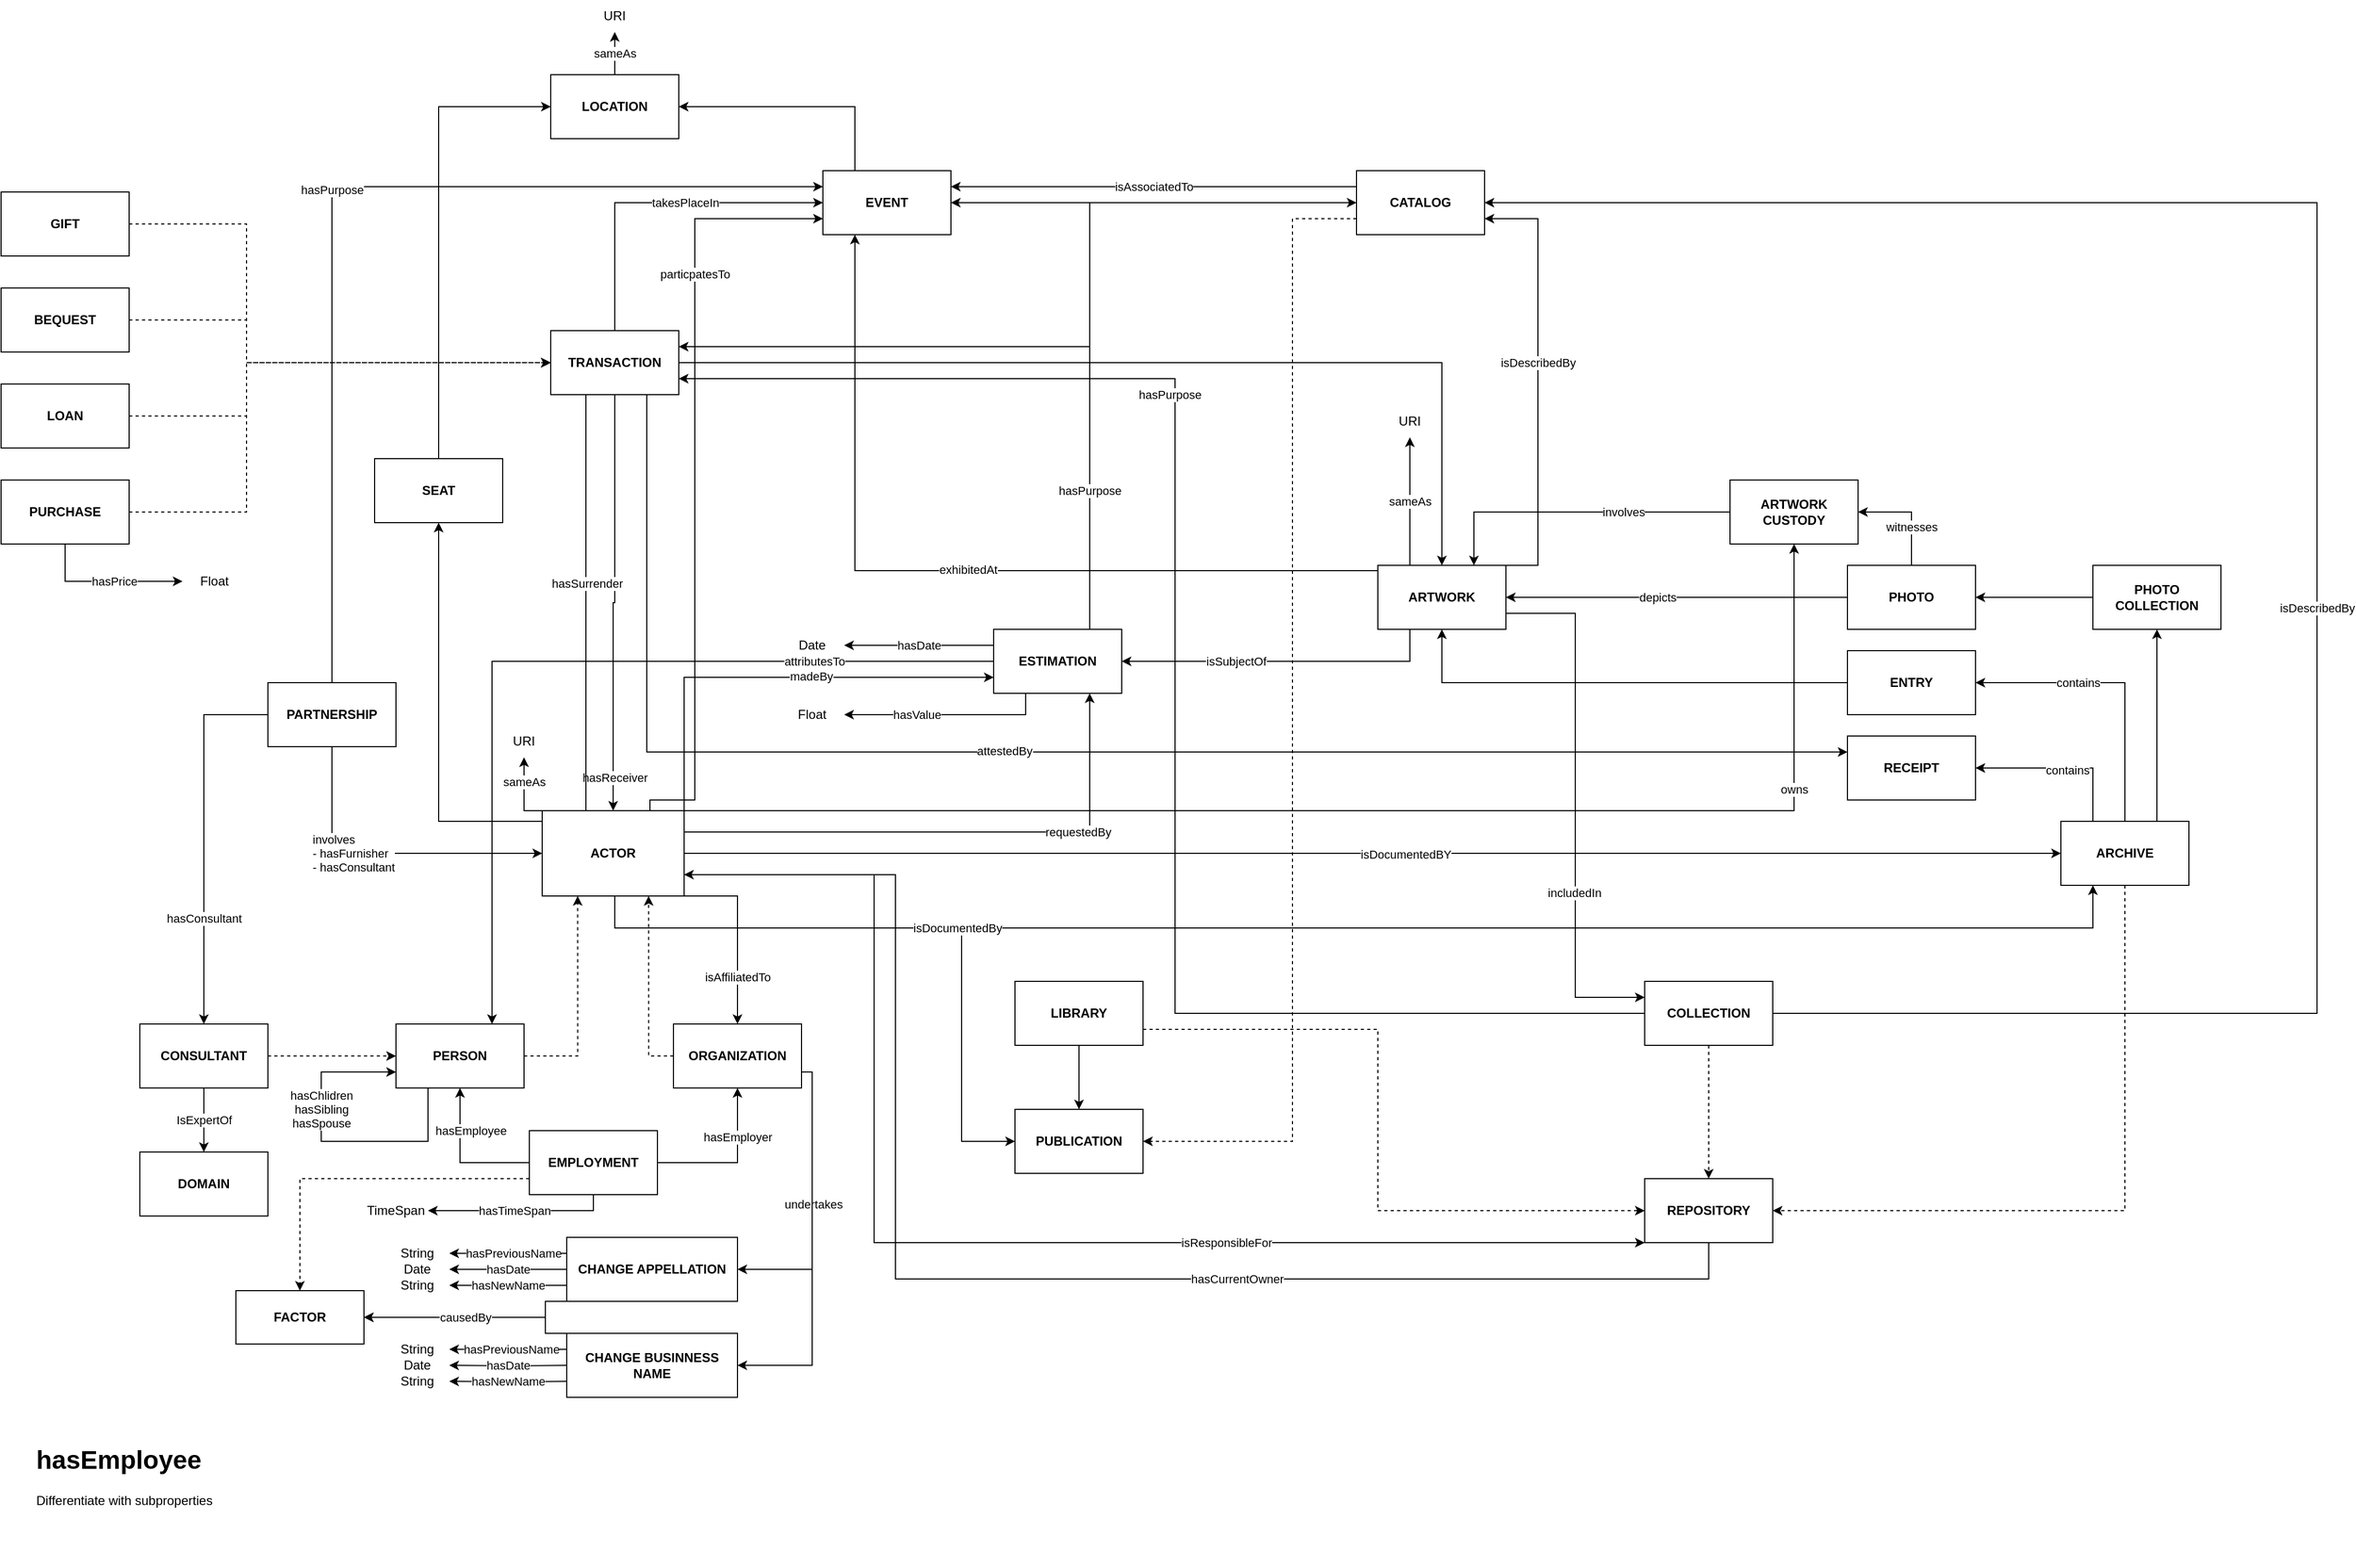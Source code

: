 <mxfile version="17.2.1" type="device"><diagram id="45ePlwra4bmCZs07PLhH" name="Pagina-1"><mxGraphModel dx="1577" dy="1857" grid="1" gridSize="10" guides="1" tooltips="1" connect="1" arrows="1" fold="1" page="1" pageScale="1" pageWidth="1169" pageHeight="827" math="0" shadow="0"><root><mxCell id="0"/><mxCell id="1" parent="0"/><mxCell id="W2sRUiqFzB5J-cg9QjOQ-6" style="edgeStyle=orthogonalEdgeStyle;rounded=0;orthogonalLoop=1;jettySize=auto;html=1;exitX=0.5;exitY=1;exitDx=0;exitDy=0;entryX=0.5;entryY=0;entryDx=0;entryDy=0;" parent="1" source="W2sRUiqFzB5J-cg9QjOQ-3" target="W2sRUiqFzB5J-cg9QjOQ-4" edge="1"><mxGeometry relative="1" as="geometry"/></mxCell><mxCell id="W2sRUiqFzB5J-cg9QjOQ-8" value="hasReceiver" style="edgeLabel;html=1;align=center;verticalAlign=middle;resizable=0;points=[];" parent="W2sRUiqFzB5J-cg9QjOQ-6" vertex="1" connectable="0"><mxGeometry x="-0.014" relative="1" as="geometry"><mxPoint y="166" as="offset"/></mxGeometry></mxCell><mxCell id="W2sRUiqFzB5J-cg9QjOQ-7" style="edgeStyle=orthogonalEdgeStyle;rounded=0;orthogonalLoop=1;jettySize=auto;html=1;exitX=0.25;exitY=1;exitDx=0;exitDy=0;" parent="1" source="W2sRUiqFzB5J-cg9QjOQ-3" edge="1"><mxGeometry relative="1" as="geometry"><mxPoint x="610" y="90" as="targetPoint"/><Array as="points"><mxPoint x="610" y="-299"/><mxPoint x="610" y="91"/></Array></mxGeometry></mxCell><mxCell id="W2sRUiqFzB5J-cg9QjOQ-9" value="hasSurrender" style="edgeLabel;html=1;align=center;verticalAlign=middle;resizable=0;points=[];" parent="W2sRUiqFzB5J-cg9QjOQ-7" vertex="1" connectable="0"><mxGeometry x="-0.019" y="1" relative="1" as="geometry"><mxPoint y="-14" as="offset"/></mxGeometry></mxCell><mxCell id="W2sRUiqFzB5J-cg9QjOQ-85" style="edgeStyle=orthogonalEdgeStyle;rounded=0;orthogonalLoop=1;jettySize=auto;html=1;exitX=0.5;exitY=0;exitDx=0;exitDy=0;entryX=0;entryY=0.5;entryDx=0;entryDy=0;" parent="1" source="W2sRUiqFzB5J-cg9QjOQ-3" target="W2sRUiqFzB5J-cg9QjOQ-84" edge="1"><mxGeometry relative="1" as="geometry"/></mxCell><mxCell id="W2sRUiqFzB5J-cg9QjOQ-86" value="takesPlaceIn" style="edgeLabel;html=1;align=center;verticalAlign=middle;resizable=0;points=[];" parent="W2sRUiqFzB5J-cg9QjOQ-85" vertex="1" connectable="0"><mxGeometry x="0.187" relative="1" as="geometry"><mxPoint x="-1" as="offset"/></mxGeometry></mxCell><mxCell id="W2sRUiqFzB5J-cg9QjOQ-98" style="edgeStyle=orthogonalEdgeStyle;rounded=0;orthogonalLoop=1;jettySize=auto;html=1;exitX=1;exitY=0.5;exitDx=0;exitDy=0;" parent="1" source="W2sRUiqFzB5J-cg9QjOQ-3" target="W2sRUiqFzB5J-cg9QjOQ-97" edge="1"><mxGeometry relative="1" as="geometry"/></mxCell><mxCell id="W2sRUiqFzB5J-cg9QjOQ-129" style="edgeStyle=orthogonalEdgeStyle;rounded=0;orthogonalLoop=1;jettySize=auto;html=1;exitX=0.75;exitY=1;exitDx=0;exitDy=0;entryX=0;entryY=0.25;entryDx=0;entryDy=0;" parent="1" source="W2sRUiqFzB5J-cg9QjOQ-3" target="W2sRUiqFzB5J-cg9QjOQ-128" edge="1"><mxGeometry relative="1" as="geometry"/></mxCell><mxCell id="W2sRUiqFzB5J-cg9QjOQ-130" value="attestedBy" style="edgeLabel;html=1;align=center;verticalAlign=middle;resizable=0;points=[];" parent="W2sRUiqFzB5J-cg9QjOQ-129" vertex="1" connectable="0"><mxGeometry x="-0.083" y="1" relative="1" as="geometry"><mxPoint as="offset"/></mxGeometry></mxCell><mxCell id="W2sRUiqFzB5J-cg9QjOQ-3" value="&lt;b&gt;TRANSACTION&lt;/b&gt;" style="rounded=0;whiteSpace=wrap;html=1;" parent="1" vertex="1"><mxGeometry x="577" y="-359" width="120" height="60" as="geometry"/></mxCell><mxCell id="W2sRUiqFzB5J-cg9QjOQ-78" style="edgeStyle=orthogonalEdgeStyle;rounded=0;orthogonalLoop=1;jettySize=auto;html=1;exitX=0;exitY=0.25;exitDx=0;exitDy=0;" parent="1" source="W2sRUiqFzB5J-cg9QjOQ-4" target="W2sRUiqFzB5J-cg9QjOQ-77" edge="1"><mxGeometry relative="1" as="geometry"><Array as="points"><mxPoint x="577" y="101"/><mxPoint x="472" y="101"/></Array></mxGeometry></mxCell><mxCell id="W2sRUiqFzB5J-cg9QjOQ-101" style="edgeStyle=orthogonalEdgeStyle;rounded=0;orthogonalLoop=1;jettySize=auto;html=1;exitX=1;exitY=1;exitDx=0;exitDy=0;entryX=0.5;entryY=0;entryDx=0;entryDy=0;" parent="1" source="W2sRUiqFzB5J-cg9QjOQ-4" target="W2sRUiqFzB5J-cg9QjOQ-11" edge="1"><mxGeometry relative="1" as="geometry"><mxPoint x="697" y="151" as="sourcePoint"/><mxPoint x="757" y="181" as="targetPoint"/><Array as="points"><mxPoint x="752" y="171"/></Array></mxGeometry></mxCell><mxCell id="W2sRUiqFzB5J-cg9QjOQ-102" value="isAffiliatedTo" style="edgeLabel;html=1;align=center;verticalAlign=middle;resizable=0;points=[];" parent="W2sRUiqFzB5J-cg9QjOQ-101" vertex="1" connectable="0"><mxGeometry x="-0.262" relative="1" as="geometry"><mxPoint y="63" as="offset"/></mxGeometry></mxCell><mxCell id="W2sRUiqFzB5J-cg9QjOQ-109" style="edgeStyle=orthogonalEdgeStyle;rounded=0;orthogonalLoop=1;jettySize=auto;html=1;exitX=0.75;exitY=0;exitDx=0;exitDy=0;entryX=0;entryY=0.75;entryDx=0;entryDy=0;" parent="1" source="W2sRUiqFzB5J-cg9QjOQ-4" target="W2sRUiqFzB5J-cg9QjOQ-84" edge="1"><mxGeometry relative="1" as="geometry"><Array as="points"><mxPoint x="670" y="91"/><mxPoint x="670" y="81"/><mxPoint x="712" y="81"/><mxPoint x="712" y="-464"/></Array></mxGeometry></mxCell><mxCell id="W2sRUiqFzB5J-cg9QjOQ-110" value="particpatesTo" style="edgeLabel;html=1;align=center;verticalAlign=middle;resizable=0;points=[];" parent="W2sRUiqFzB5J-cg9QjOQ-109" vertex="1" connectable="0"><mxGeometry x="0.449" y="-1" relative="1" as="geometry"><mxPoint x="-1" y="-26" as="offset"/></mxGeometry></mxCell><mxCell id="W2sRUiqFzB5J-cg9QjOQ-139" style="edgeStyle=orthogonalEdgeStyle;rounded=0;orthogonalLoop=1;jettySize=auto;html=1;exitX=1;exitY=0;exitDx=0;exitDy=0;entryX=0.5;entryY=1;entryDx=0;entryDy=0;" parent="1" source="W2sRUiqFzB5J-cg9QjOQ-4" target="W2sRUiqFzB5J-cg9QjOQ-138" edge="1"><mxGeometry relative="1" as="geometry"><Array as="points"><mxPoint x="1742" y="91"/></Array></mxGeometry></mxCell><mxCell id="W2sRUiqFzB5J-cg9QjOQ-140" value="owns" style="edgeLabel;html=1;align=center;verticalAlign=middle;resizable=0;points=[];" parent="W2sRUiqFzB5J-cg9QjOQ-139" vertex="1" connectable="0"><mxGeometry x="0.677" relative="1" as="geometry"><mxPoint y="21" as="offset"/></mxGeometry></mxCell><mxCell id="W2sRUiqFzB5J-cg9QjOQ-158" style="edgeStyle=orthogonalEdgeStyle;rounded=0;orthogonalLoop=1;jettySize=auto;html=1;exitX=1;exitY=0;exitDx=0;exitDy=0;entryX=0;entryY=0.75;entryDx=0;entryDy=0;" parent="1" source="W2sRUiqFzB5J-cg9QjOQ-4" target="W2sRUiqFzB5J-cg9QjOQ-155" edge="1"><mxGeometry relative="1" as="geometry"/></mxCell><mxCell id="W2sRUiqFzB5J-cg9QjOQ-159" value="madeBy" style="edgeLabel;html=1;align=center;verticalAlign=middle;resizable=0;points=[];" parent="W2sRUiqFzB5J-cg9QjOQ-158" vertex="1" connectable="0"><mxGeometry x="0.313" y="1" relative="1" as="geometry"><mxPoint x="-29" as="offset"/></mxGeometry></mxCell><mxCell id="W2sRUiqFzB5J-cg9QjOQ-174" style="edgeStyle=orthogonalEdgeStyle;rounded=0;orthogonalLoop=1;jettySize=auto;html=1;exitX=0;exitY=0;exitDx=0;exitDy=0;entryX=0.5;entryY=1;entryDx=0;entryDy=0;" parent="1" source="W2sRUiqFzB5J-cg9QjOQ-4" target="W2sRUiqFzB5J-cg9QjOQ-173" edge="1"><mxGeometry relative="1" as="geometry"><Array as="points"><mxPoint x="552" y="91"/></Array></mxGeometry></mxCell><mxCell id="W2sRUiqFzB5J-cg9QjOQ-177" value="sameAs" style="edgeLabel;html=1;align=center;verticalAlign=middle;resizable=0;points=[];" parent="W2sRUiqFzB5J-cg9QjOQ-174" vertex="1" connectable="0"><mxGeometry x="0.334" relative="1" as="geometry"><mxPoint as="offset"/></mxGeometry></mxCell><mxCell id="W2sRUiqFzB5J-cg9QjOQ-184" style="edgeStyle=orthogonalEdgeStyle;rounded=0;orthogonalLoop=1;jettySize=auto;html=1;exitX=0.5;exitY=1;exitDx=0;exitDy=0;entryX=0;entryY=0.5;entryDx=0;entryDy=0;" parent="1" source="W2sRUiqFzB5J-cg9QjOQ-4" target="W2sRUiqFzB5J-cg9QjOQ-179" edge="1"><mxGeometry relative="1" as="geometry"><Array as="points"><mxPoint x="637" y="201"/><mxPoint x="962" y="201"/><mxPoint x="962" y="401"/></Array></mxGeometry></mxCell><mxCell id="W2sRUiqFzB5J-cg9QjOQ-193" style="edgeStyle=orthogonalEdgeStyle;rounded=0;orthogonalLoop=1;jettySize=auto;html=1;exitX=0.5;exitY=1;exitDx=0;exitDy=0;entryX=0.25;entryY=1;entryDx=0;entryDy=0;" parent="1" source="W2sRUiqFzB5J-cg9QjOQ-4" target="W2sRUiqFzB5J-cg9QjOQ-124" edge="1"><mxGeometry relative="1" as="geometry"><Array as="points"><mxPoint x="637" y="201"/><mxPoint x="2022" y="201"/></Array></mxGeometry></mxCell><mxCell id="W2sRUiqFzB5J-cg9QjOQ-198" value="isDocumentedBy" style="edgeLabel;html=1;align=center;verticalAlign=middle;resizable=0;points=[];" parent="W2sRUiqFzB5J-cg9QjOQ-193" vertex="1" connectable="0"><mxGeometry x="-0.658" relative="1" as="geometry"><mxPoint x="103" as="offset"/></mxGeometry></mxCell><mxCell id="W2sRUiqFzB5J-cg9QjOQ-206" style="edgeStyle=orthogonalEdgeStyle;rounded=0;orthogonalLoop=1;jettySize=auto;html=1;exitX=1;exitY=0.25;exitDx=0;exitDy=0;entryX=0.75;entryY=1;entryDx=0;entryDy=0;" parent="1" source="W2sRUiqFzB5J-cg9QjOQ-4" target="W2sRUiqFzB5J-cg9QjOQ-155" edge="1"><mxGeometry relative="1" as="geometry"><mxPoint x="712" y="111" as="sourcePoint"/><mxPoint x="1090" y="-19" as="targetPoint"/><Array as="points"><mxPoint x="1082" y="111"/></Array></mxGeometry></mxCell><mxCell id="W2sRUiqFzB5J-cg9QjOQ-207" value="requestedBy" style="edgeLabel;html=1;align=center;verticalAlign=middle;resizable=0;points=[];" parent="W2sRUiqFzB5J-cg9QjOQ-206" vertex="1" connectable="0"><mxGeometry x="0.295" relative="1" as="geometry"><mxPoint x="39" as="offset"/></mxGeometry></mxCell><mxCell id="W2sRUiqFzB5J-cg9QjOQ-226" style="edgeStyle=orthogonalEdgeStyle;rounded=0;orthogonalLoop=1;jettySize=auto;html=1;exitX=1;exitY=0.75;exitDx=0;exitDy=0;entryX=0;entryY=1;entryDx=0;entryDy=0;startArrow=none;startFill=0;endArrow=classic;endFill=1;" parent="1" source="W2sRUiqFzB5J-cg9QjOQ-4" target="W2sRUiqFzB5J-cg9QjOQ-220" edge="1"><mxGeometry relative="1" as="geometry"><Array as="points"><mxPoint x="880" y="151"/><mxPoint x="880" y="496"/></Array></mxGeometry></mxCell><mxCell id="W2sRUiqFzB5J-cg9QjOQ-227" value="isResponsibleFor" style="edgeLabel;html=1;align=center;verticalAlign=middle;resizable=0;points=[];" parent="W2sRUiqFzB5J-cg9QjOQ-226" vertex="1" connectable="0"><mxGeometry x="0.21" y="1" relative="1" as="geometry"><mxPoint x="100" y="1" as="offset"/></mxGeometry></mxCell><mxCell id="W2sRUiqFzB5J-cg9QjOQ-4" value="&lt;b&gt;ACTOR&lt;/b&gt;" style="rounded=0;whiteSpace=wrap;html=1;" parent="1" vertex="1"><mxGeometry x="569" y="91" width="133" height="80" as="geometry"/></mxCell><mxCell id="W2sRUiqFzB5J-cg9QjOQ-14" style="edgeStyle=orthogonalEdgeStyle;rounded=0;orthogonalLoop=1;jettySize=auto;html=1;exitX=1;exitY=0.5;exitDx=0;exitDy=0;entryX=0.25;entryY=1;entryDx=0;entryDy=0;dashed=1;" parent="1" source="W2sRUiqFzB5J-cg9QjOQ-10" target="W2sRUiqFzB5J-cg9QjOQ-4" edge="1"><mxGeometry relative="1" as="geometry"/></mxCell><mxCell id="W2sRUiqFzB5J-cg9QjOQ-10" value="&lt;b&gt;PERSON&lt;/b&gt;" style="rounded=0;whiteSpace=wrap;html=1;" parent="1" vertex="1"><mxGeometry x="432" y="291" width="120" height="60" as="geometry"/></mxCell><mxCell id="W2sRUiqFzB5J-cg9QjOQ-15" style="edgeStyle=orthogonalEdgeStyle;rounded=0;orthogonalLoop=1;jettySize=auto;html=1;exitX=0;exitY=0.5;exitDx=0;exitDy=0;entryX=0.75;entryY=1;entryDx=0;entryDy=0;dashed=1;" parent="1" source="W2sRUiqFzB5J-cg9QjOQ-11" target="W2sRUiqFzB5J-cg9QjOQ-4" edge="1"><mxGeometry relative="1" as="geometry"/></mxCell><mxCell id="W2sRUiqFzB5J-cg9QjOQ-37" style="edgeStyle=orthogonalEdgeStyle;rounded=0;orthogonalLoop=1;jettySize=auto;html=1;exitX=1;exitY=0.75;exitDx=0;exitDy=0;entryX=1;entryY=0.5;entryDx=0;entryDy=0;" parent="1" source="W2sRUiqFzB5J-cg9QjOQ-11" target="W2sRUiqFzB5J-cg9QjOQ-36" edge="1"><mxGeometry relative="1" as="geometry"><Array as="points"><mxPoint x="822" y="336"/><mxPoint x="822" y="521"/></Array></mxGeometry></mxCell><mxCell id="W2sRUiqFzB5J-cg9QjOQ-40" value="undertakes" style="edgeLabel;html=1;align=center;verticalAlign=middle;resizable=0;points=[];labelBackgroundColor=#FFFFFF;" parent="W2sRUiqFzB5J-cg9QjOQ-37" vertex="1" connectable="0"><mxGeometry x="-0.17" y="1" relative="1" as="geometry"><mxPoint y="24" as="offset"/></mxGeometry></mxCell><mxCell id="W2sRUiqFzB5J-cg9QjOQ-39" value="" style="edgeStyle=orthogonalEdgeStyle;rounded=0;orthogonalLoop=1;jettySize=auto;html=1;exitX=1;exitY=0.75;exitDx=0;exitDy=0;entryX=1;entryY=0.5;entryDx=0;entryDy=0;" parent="1" source="W2sRUiqFzB5J-cg9QjOQ-11" target="W2sRUiqFzB5J-cg9QjOQ-38" edge="1"><mxGeometry relative="1" as="geometry"><Array as="points"><mxPoint x="822" y="336"/><mxPoint x="822" y="611"/></Array></mxGeometry></mxCell><mxCell id="W2sRUiqFzB5J-cg9QjOQ-11" value="&lt;b&gt;ORGANIZATION&lt;/b&gt;" style="rounded=0;whiteSpace=wrap;html=1;" parent="1" vertex="1"><mxGeometry x="692" y="291" width="120" height="60" as="geometry"/></mxCell><mxCell id="W2sRUiqFzB5J-cg9QjOQ-17" style="edgeStyle=orthogonalEdgeStyle;rounded=0;orthogonalLoop=1;jettySize=auto;html=1;exitX=1;exitY=0.5;exitDx=0;exitDy=0;dashed=1;" parent="1" source="W2sRUiqFzB5J-cg9QjOQ-16" target="W2sRUiqFzB5J-cg9QjOQ-10" edge="1"><mxGeometry relative="1" as="geometry"/></mxCell><mxCell id="W2sRUiqFzB5J-cg9QjOQ-19" style="edgeStyle=orthogonalEdgeStyle;rounded=0;orthogonalLoop=1;jettySize=auto;html=1;exitX=0.5;exitY=1;exitDx=0;exitDy=0;entryX=0.5;entryY=0;entryDx=0;entryDy=0;" parent="1" source="W2sRUiqFzB5J-cg9QjOQ-16" target="W2sRUiqFzB5J-cg9QjOQ-18" edge="1"><mxGeometry relative="1" as="geometry"/></mxCell><mxCell id="W2sRUiqFzB5J-cg9QjOQ-22" value="IsExpertOf" style="edgeLabel;html=1;align=center;verticalAlign=middle;resizable=0;points=[];" parent="W2sRUiqFzB5J-cg9QjOQ-19" vertex="1" connectable="0"><mxGeometry x="-0.133" y="-1" relative="1" as="geometry"><mxPoint x="1" y="4" as="offset"/></mxGeometry></mxCell><mxCell id="W2sRUiqFzB5J-cg9QjOQ-16" value="&lt;b&gt;CONSULTANT&lt;/b&gt;" style="rounded=0;whiteSpace=wrap;html=1;" parent="1" vertex="1"><mxGeometry x="192" y="291" width="120" height="60" as="geometry"/></mxCell><mxCell id="W2sRUiqFzB5J-cg9QjOQ-18" value="&lt;b&gt;DOMAIN&lt;/b&gt;" style="rounded=0;whiteSpace=wrap;html=1;" parent="1" vertex="1"><mxGeometry x="192" y="411" width="120" height="60" as="geometry"/></mxCell><mxCell id="W2sRUiqFzB5J-cg9QjOQ-24" style="edgeStyle=orthogonalEdgeStyle;rounded=0;orthogonalLoop=1;jettySize=auto;html=1;exitX=1;exitY=0.5;exitDx=0;exitDy=0;entryX=0.5;entryY=1;entryDx=0;entryDy=0;" parent="1" source="W2sRUiqFzB5J-cg9QjOQ-23" target="W2sRUiqFzB5J-cg9QjOQ-11" edge="1"><mxGeometry relative="1" as="geometry"/></mxCell><mxCell id="W2sRUiqFzB5J-cg9QjOQ-35" value="hasEmployer" style="edgeLabel;html=1;align=center;verticalAlign=middle;resizable=0;points=[];" parent="W2sRUiqFzB5J-cg9QjOQ-24" vertex="1" connectable="0"><mxGeometry x="0.369" relative="1" as="geometry"><mxPoint as="offset"/></mxGeometry></mxCell><mxCell id="W2sRUiqFzB5J-cg9QjOQ-25" style="edgeStyle=orthogonalEdgeStyle;rounded=0;orthogonalLoop=1;jettySize=auto;html=1;exitX=0;exitY=0.5;exitDx=0;exitDy=0;entryX=0.5;entryY=1;entryDx=0;entryDy=0;" parent="1" source="W2sRUiqFzB5J-cg9QjOQ-23" target="W2sRUiqFzB5J-cg9QjOQ-10" edge="1"><mxGeometry relative="1" as="geometry"/></mxCell><mxCell id="W2sRUiqFzB5J-cg9QjOQ-34" value="hasEmployee" style="edgeLabel;html=1;align=center;verticalAlign=middle;resizable=0;points=[];" parent="W2sRUiqFzB5J-cg9QjOQ-25" vertex="1" connectable="0"><mxGeometry x="0.422" relative="1" as="geometry"><mxPoint x="10" y="1" as="offset"/></mxGeometry></mxCell><mxCell id="W2sRUiqFzB5J-cg9QjOQ-32" style="edgeStyle=orthogonalEdgeStyle;rounded=0;orthogonalLoop=1;jettySize=auto;html=1;exitX=0.5;exitY=1;exitDx=0;exitDy=0;entryX=1;entryY=0.5;entryDx=0;entryDy=0;" parent="1" source="W2sRUiqFzB5J-cg9QjOQ-23" target="W2sRUiqFzB5J-cg9QjOQ-30" edge="1"><mxGeometry relative="1" as="geometry"><Array as="points"><mxPoint x="617" y="466"/></Array></mxGeometry></mxCell><mxCell id="W2sRUiqFzB5J-cg9QjOQ-33" value="hasTimeSpan" style="edgeLabel;html=1;align=center;verticalAlign=middle;resizable=0;points=[];" parent="W2sRUiqFzB5J-cg9QjOQ-32" vertex="1" connectable="0"><mxGeometry x="-0.089" relative="1" as="geometry"><mxPoint x="-12" as="offset"/></mxGeometry></mxCell><mxCell id="W2sRUiqFzB5J-cg9QjOQ-61" style="edgeStyle=orthogonalEdgeStyle;rounded=0;orthogonalLoop=1;jettySize=auto;html=1;exitX=0;exitY=0.75;exitDx=0;exitDy=0;entryX=0.5;entryY=0;entryDx=0;entryDy=0;dashed=1;" parent="1" source="W2sRUiqFzB5J-cg9QjOQ-23" target="W2sRUiqFzB5J-cg9QjOQ-60" edge="1"><mxGeometry relative="1" as="geometry"/></mxCell><mxCell id="W2sRUiqFzB5J-cg9QjOQ-23" value="&lt;b&gt;EMPLOYMENT&lt;/b&gt;" style="rounded=0;whiteSpace=wrap;html=1;" parent="1" vertex="1"><mxGeometry x="557" y="391" width="120" height="60" as="geometry"/></mxCell><mxCell id="W2sRUiqFzB5J-cg9QjOQ-30" value="TimeSpan" style="text;html=1;strokeColor=none;fillColor=none;align=center;verticalAlign=middle;whiteSpace=wrap;rounded=0;" parent="1" vertex="1"><mxGeometry x="402" y="451" width="60" height="30" as="geometry"/></mxCell><mxCell id="W2sRUiqFzB5J-cg9QjOQ-44" style="edgeStyle=orthogonalEdgeStyle;rounded=0;orthogonalLoop=1;jettySize=auto;html=1;exitX=0;exitY=0.25;exitDx=0;exitDy=0;" parent="1" source="W2sRUiqFzB5J-cg9QjOQ-36" target="W2sRUiqFzB5J-cg9QjOQ-43" edge="1"><mxGeometry relative="1" as="geometry"/></mxCell><mxCell id="W2sRUiqFzB5J-cg9QjOQ-46" value="hasPreviousName" style="edgeLabel;html=1;align=center;verticalAlign=middle;resizable=0;points=[];" parent="W2sRUiqFzB5J-cg9QjOQ-44" vertex="1" connectable="0"><mxGeometry x="0.017" relative="1" as="geometry"><mxPoint x="6" as="offset"/></mxGeometry></mxCell><mxCell id="W2sRUiqFzB5J-cg9QjOQ-45" value="hasDate" style="edgeStyle=orthogonalEdgeStyle;rounded=0;orthogonalLoop=1;jettySize=auto;html=1;exitX=0;exitY=0.5;exitDx=0;exitDy=0;" parent="1" source="W2sRUiqFzB5J-cg9QjOQ-36" target="W2sRUiqFzB5J-cg9QjOQ-42" edge="1"><mxGeometry relative="1" as="geometry"/></mxCell><mxCell id="W2sRUiqFzB5J-cg9QjOQ-47" value="hasNewName" style="edgeStyle=orthogonalEdgeStyle;rounded=0;orthogonalLoop=1;jettySize=auto;html=1;exitX=0;exitY=0.75;exitDx=0;exitDy=0;entryX=1;entryY=0.5;entryDx=0;entryDy=0;" parent="1" source="W2sRUiqFzB5J-cg9QjOQ-36" target="W2sRUiqFzB5J-cg9QjOQ-41" edge="1"><mxGeometry relative="1" as="geometry"/></mxCell><mxCell id="W2sRUiqFzB5J-cg9QjOQ-62" style="edgeStyle=orthogonalEdgeStyle;rounded=0;orthogonalLoop=1;jettySize=auto;html=1;exitX=0;exitY=1;exitDx=0;exitDy=0;entryX=1;entryY=0.5;entryDx=0;entryDy=0;" parent="1" source="W2sRUiqFzB5J-cg9QjOQ-36" target="W2sRUiqFzB5J-cg9QjOQ-60" edge="1"><mxGeometry relative="1" as="geometry"><Array as="points"><mxPoint x="572" y="551"/><mxPoint x="572" y="566"/></Array></mxGeometry></mxCell><mxCell id="W2sRUiqFzB5J-cg9QjOQ-36" value="&lt;b&gt;CHANGE APPELLATION&lt;/b&gt;" style="rounded=0;whiteSpace=wrap;html=1;" parent="1" vertex="1"><mxGeometry x="592" y="491" width="160" height="60" as="geometry"/></mxCell><mxCell id="W2sRUiqFzB5J-cg9QjOQ-64" style="edgeStyle=orthogonalEdgeStyle;rounded=0;orthogonalLoop=1;jettySize=auto;html=1;exitX=0;exitY=0;exitDx=0;exitDy=0;entryX=1;entryY=0.5;entryDx=0;entryDy=0;" parent="1" source="W2sRUiqFzB5J-cg9QjOQ-38" target="W2sRUiqFzB5J-cg9QjOQ-60" edge="1"><mxGeometry relative="1" as="geometry"><Array as="points"><mxPoint x="572" y="581"/><mxPoint x="572" y="566"/></Array></mxGeometry></mxCell><mxCell id="W2sRUiqFzB5J-cg9QjOQ-65" value="causedBy" style="edgeLabel;html=1;align=center;verticalAlign=middle;resizable=0;points=[];" parent="W2sRUiqFzB5J-cg9QjOQ-64" vertex="1" connectable="0"><mxGeometry x="0.077" relative="1" as="geometry"><mxPoint as="offset"/></mxGeometry></mxCell><mxCell id="W2sRUiqFzB5J-cg9QjOQ-228" style="edgeStyle=orthogonalEdgeStyle;rounded=0;orthogonalLoop=1;jettySize=auto;html=1;exitX=0;exitY=0.25;exitDx=0;exitDy=0;entryX=1;entryY=0.5;entryDx=0;entryDy=0;startArrow=none;startFill=0;endArrow=classic;endFill=1;" parent="1" source="W2sRUiqFzB5J-cg9QjOQ-38" target="W2sRUiqFzB5J-cg9QjOQ-54" edge="1"><mxGeometry relative="1" as="geometry"/></mxCell><mxCell id="W2sRUiqFzB5J-cg9QjOQ-229" value="hasPreviousName" style="edgeLabel;html=1;align=center;verticalAlign=middle;resizable=0;points=[];" parent="W2sRUiqFzB5J-cg9QjOQ-228" vertex="1" connectable="0"><mxGeometry x="-0.054" relative="1" as="geometry"><mxPoint as="offset"/></mxGeometry></mxCell><mxCell id="W2sRUiqFzB5J-cg9QjOQ-38" value="&lt;b&gt;CHANGE BUSINNESS NAME&lt;/b&gt;" style="rounded=0;whiteSpace=wrap;html=1;" parent="1" vertex="1"><mxGeometry x="592" y="581" width="160" height="60" as="geometry"/></mxCell><mxCell id="W2sRUiqFzB5J-cg9QjOQ-41" value="String" style="text;html=1;strokeColor=none;fillColor=none;align=center;verticalAlign=middle;whiteSpace=wrap;rounded=0;labelBackgroundColor=#FFFFFF;" parent="1" vertex="1"><mxGeometry x="422" y="531" width="60" height="10" as="geometry"/></mxCell><mxCell id="W2sRUiqFzB5J-cg9QjOQ-42" value="Date" style="text;html=1;strokeColor=none;fillColor=none;align=center;verticalAlign=middle;whiteSpace=wrap;rounded=0;labelBackgroundColor=#FFFFFF;" parent="1" vertex="1"><mxGeometry x="422" y="516" width="60" height="10" as="geometry"/></mxCell><mxCell id="W2sRUiqFzB5J-cg9QjOQ-43" value="String" style="text;html=1;strokeColor=none;fillColor=none;align=center;verticalAlign=middle;whiteSpace=wrap;rounded=0;labelBackgroundColor=#FFFFFF;" parent="1" vertex="1"><mxGeometry x="422" y="501" width="60" height="10" as="geometry"/></mxCell><mxCell id="W2sRUiqFzB5J-cg9QjOQ-50" value="hasDate" style="edgeStyle=orthogonalEdgeStyle;rounded=0;orthogonalLoop=1;jettySize=auto;html=1;exitX=0;exitY=0.5;exitDx=0;exitDy=0;" parent="1" target="W2sRUiqFzB5J-cg9QjOQ-53" edge="1"><mxGeometry relative="1" as="geometry"><mxPoint x="592" y="611" as="sourcePoint"/></mxGeometry></mxCell><mxCell id="W2sRUiqFzB5J-cg9QjOQ-51" value="hasNewName" style="edgeStyle=orthogonalEdgeStyle;rounded=0;orthogonalLoop=1;jettySize=auto;html=1;exitX=0;exitY=0.75;exitDx=0;exitDy=0;entryX=1;entryY=0.5;entryDx=0;entryDy=0;" parent="1" target="W2sRUiqFzB5J-cg9QjOQ-52" edge="1"><mxGeometry relative="1" as="geometry"><mxPoint x="592" y="626" as="sourcePoint"/></mxGeometry></mxCell><mxCell id="W2sRUiqFzB5J-cg9QjOQ-52" value="String" style="text;html=1;strokeColor=none;fillColor=none;align=center;verticalAlign=middle;whiteSpace=wrap;rounded=0;labelBackgroundColor=#FFFFFF;" parent="1" vertex="1"><mxGeometry x="422" y="621" width="60" height="10" as="geometry"/></mxCell><mxCell id="W2sRUiqFzB5J-cg9QjOQ-53" value="Date" style="text;html=1;strokeColor=none;fillColor=none;align=center;verticalAlign=middle;whiteSpace=wrap;rounded=0;labelBackgroundColor=#FFFFFF;" parent="1" vertex="1"><mxGeometry x="422" y="606" width="60" height="10" as="geometry"/></mxCell><mxCell id="W2sRUiqFzB5J-cg9QjOQ-54" value="String" style="text;html=1;strokeColor=none;fillColor=none;align=center;verticalAlign=middle;whiteSpace=wrap;rounded=0;labelBackgroundColor=#FFFFFF;" parent="1" vertex="1"><mxGeometry x="422" y="591" width="60" height="10" as="geometry"/></mxCell><mxCell id="W2sRUiqFzB5J-cg9QjOQ-56" style="edgeStyle=orthogonalEdgeStyle;rounded=0;orthogonalLoop=1;jettySize=auto;html=1;exitX=0.5;exitY=1;exitDx=0;exitDy=0;entryX=0;entryY=0.5;entryDx=0;entryDy=0;" parent="1" source="W2sRUiqFzB5J-cg9QjOQ-55" target="W2sRUiqFzB5J-cg9QjOQ-4" edge="1"><mxGeometry relative="1" as="geometry"/></mxCell><mxCell id="W2sRUiqFzB5J-cg9QjOQ-57" value="involves&lt;br&gt;- hasFurnisher&lt;br&gt;- hasConsultant" style="edgeLabel;html=1;align=left;verticalAlign=middle;resizable=0;points=[];" parent="W2sRUiqFzB5J-cg9QjOQ-56" vertex="1" connectable="0"><mxGeometry x="-0.231" relative="1" as="geometry"><mxPoint x="-34" as="offset"/></mxGeometry></mxCell><mxCell id="W2sRUiqFzB5J-cg9QjOQ-58" style="edgeStyle=orthogonalEdgeStyle;rounded=0;orthogonalLoop=1;jettySize=auto;html=1;exitX=0;exitY=0.5;exitDx=0;exitDy=0;entryX=0.5;entryY=0;entryDx=0;entryDy=0;" parent="1" source="W2sRUiqFzB5J-cg9QjOQ-55" target="W2sRUiqFzB5J-cg9QjOQ-16" edge="1"><mxGeometry relative="1" as="geometry"/></mxCell><mxCell id="W2sRUiqFzB5J-cg9QjOQ-59" value="hasConsultant" style="edgeLabel;html=1;align=center;verticalAlign=middle;resizable=0;points=[];" parent="W2sRUiqFzB5J-cg9QjOQ-58" vertex="1" connectable="0"><mxGeometry x="0.519" relative="1" as="geometry"><mxPoint y="-15" as="offset"/></mxGeometry></mxCell><mxCell id="W2sRUiqFzB5J-cg9QjOQ-112" value="hasPurpose" style="edgeStyle=orthogonalEdgeStyle;rounded=0;orthogonalLoop=1;jettySize=auto;html=1;exitX=0.5;exitY=0;exitDx=0;exitDy=0;entryX=0;entryY=0.25;entryDx=0;entryDy=0;" parent="1" source="W2sRUiqFzB5J-cg9QjOQ-55" target="W2sRUiqFzB5J-cg9QjOQ-84" edge="1"><mxGeometry relative="1" as="geometry"/></mxCell><mxCell id="W2sRUiqFzB5J-cg9QjOQ-55" value="&lt;b&gt;PARTNERSHIP&lt;/b&gt;" style="rounded=0;whiteSpace=wrap;html=1;labelBackgroundColor=#FFFFFF;" parent="1" vertex="1"><mxGeometry x="312" y="-29" width="120" height="60" as="geometry"/></mxCell><mxCell id="W2sRUiqFzB5J-cg9QjOQ-60" value="&lt;b&gt;FACTOR&lt;/b&gt;" style="rounded=0;whiteSpace=wrap;html=1;labelBackgroundColor=#FFFFFF;" parent="1" vertex="1"><mxGeometry x="282" y="541" width="120" height="50" as="geometry"/></mxCell><mxCell id="W2sRUiqFzB5J-cg9QjOQ-79" style="edgeStyle=orthogonalEdgeStyle;rounded=0;orthogonalLoop=1;jettySize=auto;html=1;exitX=1;exitY=0.5;exitDx=0;exitDy=0;dashed=1;" parent="1" source="W2sRUiqFzB5J-cg9QjOQ-66" target="W2sRUiqFzB5J-cg9QjOQ-3" edge="1"><mxGeometry relative="1" as="geometry"><Array as="points"><mxPoint x="292" y="-279"/><mxPoint x="292" y="-329"/></Array></mxGeometry></mxCell><mxCell id="W2sRUiqFzB5J-cg9QjOQ-66" value="&lt;b&gt;LOAN&lt;/b&gt;" style="rounded=0;whiteSpace=wrap;html=1;labelBackgroundColor=#FFFFFF;" parent="1" vertex="1"><mxGeometry x="62" y="-309" width="120" height="60" as="geometry"/></mxCell><mxCell id="W2sRUiqFzB5J-cg9QjOQ-82" style="edgeStyle=orthogonalEdgeStyle;rounded=0;orthogonalLoop=1;jettySize=auto;html=1;exitX=1;exitY=0.5;exitDx=0;exitDy=0;entryX=0;entryY=0.5;entryDx=0;entryDy=0;dashed=1;" parent="1" source="W2sRUiqFzB5J-cg9QjOQ-67" target="W2sRUiqFzB5J-cg9QjOQ-3" edge="1"><mxGeometry relative="1" as="geometry"><Array as="points"><mxPoint x="292" y="-459"/><mxPoint x="292" y="-329"/></Array></mxGeometry></mxCell><mxCell id="W2sRUiqFzB5J-cg9QjOQ-67" value="&lt;b&gt;GIFT&lt;/b&gt;" style="rounded=0;whiteSpace=wrap;html=1;labelBackgroundColor=#FFFFFF;" parent="1" vertex="1"><mxGeometry x="62" y="-489" width="120" height="60" as="geometry"/></mxCell><mxCell id="W2sRUiqFzB5J-cg9QjOQ-80" style="edgeStyle=orthogonalEdgeStyle;rounded=0;orthogonalLoop=1;jettySize=auto;html=1;exitX=1;exitY=0.5;exitDx=0;exitDy=0;entryX=0;entryY=0.5;entryDx=0;entryDy=0;dashed=1;" parent="1" source="W2sRUiqFzB5J-cg9QjOQ-68" target="W2sRUiqFzB5J-cg9QjOQ-3" edge="1"><mxGeometry relative="1" as="geometry"><Array as="points"><mxPoint x="292" y="-189"/><mxPoint x="292" y="-329"/></Array></mxGeometry></mxCell><mxCell id="W2sRUiqFzB5J-cg9QjOQ-95" style="edgeStyle=orthogonalEdgeStyle;rounded=0;orthogonalLoop=1;jettySize=auto;html=1;exitX=0.5;exitY=1;exitDx=0;exitDy=0;entryX=0;entryY=0.5;entryDx=0;entryDy=0;" parent="1" source="W2sRUiqFzB5J-cg9QjOQ-68" target="W2sRUiqFzB5J-cg9QjOQ-94" edge="1"><mxGeometry relative="1" as="geometry"/></mxCell><mxCell id="W2sRUiqFzB5J-cg9QjOQ-96" value="hasPrice" style="edgeLabel;html=1;align=center;verticalAlign=middle;resizable=0;points=[];" parent="W2sRUiqFzB5J-cg9QjOQ-95" vertex="1" connectable="0"><mxGeometry x="0.107" relative="1" as="geometry"><mxPoint as="offset"/></mxGeometry></mxCell><mxCell id="W2sRUiqFzB5J-cg9QjOQ-68" value="&lt;b&gt;PURCHASE&lt;/b&gt;" style="rounded=0;whiteSpace=wrap;html=1;labelBackgroundColor=#FFFFFF;" parent="1" vertex="1"><mxGeometry x="62" y="-219" width="120" height="60" as="geometry"/></mxCell><mxCell id="W2sRUiqFzB5J-cg9QjOQ-81" style="edgeStyle=orthogonalEdgeStyle;rounded=0;orthogonalLoop=1;jettySize=auto;html=1;exitX=1;exitY=0.5;exitDx=0;exitDy=0;entryX=0;entryY=0.5;entryDx=0;entryDy=0;dashed=1;" parent="1" source="W2sRUiqFzB5J-cg9QjOQ-69" target="W2sRUiqFzB5J-cg9QjOQ-3" edge="1"><mxGeometry relative="1" as="geometry"><Array as="points"><mxPoint x="292" y="-369"/><mxPoint x="292" y="-329"/></Array></mxGeometry></mxCell><mxCell id="W2sRUiqFzB5J-cg9QjOQ-69" value="&lt;b&gt;BEQUEST&lt;/b&gt;" style="rounded=0;whiteSpace=wrap;html=1;labelBackgroundColor=#FFFFFF;" parent="1" vertex="1"><mxGeometry x="62" y="-399" width="120" height="60" as="geometry"/></mxCell><mxCell id="W2sRUiqFzB5J-cg9QjOQ-88" style="edgeStyle=orthogonalEdgeStyle;rounded=0;orthogonalLoop=1;jettySize=auto;html=1;exitX=0.5;exitY=0;exitDx=0;exitDy=0;entryX=0;entryY=0.5;entryDx=0;entryDy=0;" parent="1" source="W2sRUiqFzB5J-cg9QjOQ-77" target="W2sRUiqFzB5J-cg9QjOQ-83" edge="1"><mxGeometry relative="1" as="geometry"/></mxCell><mxCell id="W2sRUiqFzB5J-cg9QjOQ-77" value="&lt;b&gt;SEAT&lt;/b&gt;" style="rounded=0;whiteSpace=wrap;html=1;labelBackgroundColor=#FFFFFF;" parent="1" vertex="1"><mxGeometry x="412" y="-239" width="120" height="60" as="geometry"/></mxCell><mxCell id="W2sRUiqFzB5J-cg9QjOQ-90" value="sameAs" style="edgeStyle=orthogonalEdgeStyle;rounded=0;orthogonalLoop=1;jettySize=auto;html=1;exitX=0.5;exitY=0;exitDx=0;exitDy=0;entryX=0.5;entryY=1;entryDx=0;entryDy=0;" parent="1" source="W2sRUiqFzB5J-cg9QjOQ-83" target="W2sRUiqFzB5J-cg9QjOQ-89" edge="1"><mxGeometry relative="1" as="geometry"><mxPoint as="offset"/></mxGeometry></mxCell><mxCell id="W2sRUiqFzB5J-cg9QjOQ-83" value="&lt;b&gt;LOCATION&lt;/b&gt;" style="rounded=0;whiteSpace=wrap;html=1;labelBackgroundColor=#FFFFFF;" parent="1" vertex="1"><mxGeometry x="577" y="-599" width="120" height="60" as="geometry"/></mxCell><mxCell id="W2sRUiqFzB5J-cg9QjOQ-87" style="edgeStyle=orthogonalEdgeStyle;rounded=0;orthogonalLoop=1;jettySize=auto;html=1;exitX=0.25;exitY=0;exitDx=0;exitDy=0;entryX=1;entryY=0.5;entryDx=0;entryDy=0;" parent="1" source="W2sRUiqFzB5J-cg9QjOQ-84" target="W2sRUiqFzB5J-cg9QjOQ-83" edge="1"><mxGeometry relative="1" as="geometry"/></mxCell><mxCell id="W2sRUiqFzB5J-cg9QjOQ-84" value="&lt;b&gt;EVENT&lt;/b&gt;" style="rounded=0;whiteSpace=wrap;html=1;labelBackgroundColor=#FFFFFF;" parent="1" vertex="1"><mxGeometry x="832" y="-509" width="120" height="60" as="geometry"/></mxCell><mxCell id="W2sRUiqFzB5J-cg9QjOQ-89" value="URI" style="text;html=1;strokeColor=none;fillColor=none;align=center;verticalAlign=middle;whiteSpace=wrap;rounded=0;labelBackgroundColor=#FFFFFF;" parent="1" vertex="1"><mxGeometry x="607" y="-669" width="60" height="30" as="geometry"/></mxCell><mxCell id="W2sRUiqFzB5J-cg9QjOQ-94" value="Float" style="text;html=1;strokeColor=none;fillColor=none;align=center;verticalAlign=middle;whiteSpace=wrap;rounded=0;labelBackgroundColor=#FFFFFF;" parent="1" vertex="1"><mxGeometry x="232" y="-139" width="60" height="30" as="geometry"/></mxCell><mxCell id="W2sRUiqFzB5J-cg9QjOQ-105" value="sameAs" style="edgeStyle=orthogonalEdgeStyle;rounded=0;orthogonalLoop=1;jettySize=auto;html=1;exitX=0.25;exitY=0;exitDx=0;exitDy=0;" parent="1" source="W2sRUiqFzB5J-cg9QjOQ-97" target="W2sRUiqFzB5J-cg9QjOQ-99" edge="1"><mxGeometry relative="1" as="geometry"/></mxCell><mxCell id="W2sRUiqFzB5J-cg9QjOQ-107" style="edgeStyle=orthogonalEdgeStyle;rounded=0;orthogonalLoop=1;jettySize=auto;html=1;exitX=1;exitY=0;exitDx=0;exitDy=0;entryX=0.25;entryY=1;entryDx=0;entryDy=0;" parent="1" source="W2sRUiqFzB5J-cg9QjOQ-97" target="W2sRUiqFzB5J-cg9QjOQ-84" edge="1"><mxGeometry relative="1" as="geometry"><Array as="points"><mxPoint x="862" y="-134"/></Array></mxGeometry></mxCell><mxCell id="W2sRUiqFzB5J-cg9QjOQ-108" value="exhibitedAt" style="edgeLabel;html=1;align=center;verticalAlign=middle;resizable=0;points=[];" parent="W2sRUiqFzB5J-cg9QjOQ-107" vertex="1" connectable="0"><mxGeometry x="0.093" y="-1" relative="1" as="geometry"><mxPoint x="-1" as="offset"/></mxGeometry></mxCell><mxCell id="W2sRUiqFzB5J-cg9QjOQ-119" style="edgeStyle=orthogonalEdgeStyle;rounded=0;orthogonalLoop=1;jettySize=auto;html=1;exitX=1;exitY=0;exitDx=0;exitDy=0;entryX=1;entryY=0.75;entryDx=0;entryDy=0;" parent="1" source="W2sRUiqFzB5J-cg9QjOQ-97" target="W2sRUiqFzB5J-cg9QjOQ-111" edge="1"><mxGeometry relative="1" as="geometry"><Array as="points"><mxPoint x="1502" y="-139"/><mxPoint x="1502" y="-464"/></Array></mxGeometry></mxCell><mxCell id="W2sRUiqFzB5J-cg9QjOQ-120" value="isDescribedBy" style="edgeLabel;html=1;align=center;verticalAlign=middle;resizable=0;points=[];" parent="W2sRUiqFzB5J-cg9QjOQ-119" vertex="1" connectable="0"><mxGeometry x="0.52" y="-2" relative="1" as="geometry"><mxPoint x="-2" y="88" as="offset"/></mxGeometry></mxCell><mxCell id="W2sRUiqFzB5J-cg9QjOQ-156" style="edgeStyle=orthogonalEdgeStyle;rounded=0;orthogonalLoop=1;jettySize=auto;html=1;exitX=0.25;exitY=1;exitDx=0;exitDy=0;entryX=1;entryY=0.5;entryDx=0;entryDy=0;" parent="1" source="W2sRUiqFzB5J-cg9QjOQ-97" target="W2sRUiqFzB5J-cg9QjOQ-155" edge="1"><mxGeometry relative="1" as="geometry"><Array as="points"><mxPoint x="1382" y="-49"/></Array></mxGeometry></mxCell><mxCell id="W2sRUiqFzB5J-cg9QjOQ-157" value="isSubjectOf" style="edgeLabel;html=1;align=center;verticalAlign=middle;resizable=0;points=[];" parent="W2sRUiqFzB5J-cg9QjOQ-156" vertex="1" connectable="0"><mxGeometry x="0.285" y="3" relative="1" as="geometry"><mxPoint y="-3" as="offset"/></mxGeometry></mxCell><mxCell id="W2sRUiqFzB5J-cg9QjOQ-213" style="edgeStyle=orthogonalEdgeStyle;rounded=0;orthogonalLoop=1;jettySize=auto;html=1;exitX=1;exitY=0.75;exitDx=0;exitDy=0;entryX=0;entryY=0.25;entryDx=0;entryDy=0;" parent="1" source="W2sRUiqFzB5J-cg9QjOQ-97" target="W2sRUiqFzB5J-cg9QjOQ-150" edge="1"><mxGeometry relative="1" as="geometry"/></mxCell><mxCell id="W2sRUiqFzB5J-cg9QjOQ-214" value="includedIn" style="edgeLabel;html=1;align=center;verticalAlign=middle;resizable=0;points=[];" parent="W2sRUiqFzB5J-cg9QjOQ-213" vertex="1" connectable="0"><mxGeometry x="0.33" y="-1" relative="1" as="geometry"><mxPoint y="1" as="offset"/></mxGeometry></mxCell><mxCell id="W2sRUiqFzB5J-cg9QjOQ-97" value="&lt;b&gt;ARTWORK&lt;/b&gt;" style="rounded=0;whiteSpace=wrap;html=1;labelBackgroundColor=#FFFFFF;" parent="1" vertex="1"><mxGeometry x="1352" y="-139" width="120" height="60" as="geometry"/></mxCell><mxCell id="W2sRUiqFzB5J-cg9QjOQ-99" value="URI" style="text;html=1;strokeColor=none;fillColor=none;align=center;verticalAlign=middle;whiteSpace=wrap;rounded=0;labelBackgroundColor=#FFFFFF;" parent="1" vertex="1"><mxGeometry x="1362" y="-289" width="40" height="30" as="geometry"/></mxCell><mxCell id="W2sRUiqFzB5J-cg9QjOQ-116" value="isAssociatedTo" style="edgeStyle=orthogonalEdgeStyle;rounded=0;orthogonalLoop=1;jettySize=auto;html=1;exitX=0;exitY=0.25;exitDx=0;exitDy=0;entryX=1;entryY=0.25;entryDx=0;entryDy=0;" parent="1" source="W2sRUiqFzB5J-cg9QjOQ-111" target="W2sRUiqFzB5J-cg9QjOQ-84" edge="1"><mxGeometry relative="1" as="geometry"/></mxCell><mxCell id="W2sRUiqFzB5J-cg9QjOQ-183" style="edgeStyle=orthogonalEdgeStyle;rounded=0;orthogonalLoop=1;jettySize=auto;html=1;exitX=0;exitY=0.75;exitDx=0;exitDy=0;entryX=1;entryY=0.5;entryDx=0;entryDy=0;dashed=1;" parent="1" source="W2sRUiqFzB5J-cg9QjOQ-111" target="W2sRUiqFzB5J-cg9QjOQ-179" edge="1"><mxGeometry relative="1" as="geometry"><Array as="points"><mxPoint x="1272" y="-464"/><mxPoint x="1272" y="401"/></Array></mxGeometry></mxCell><mxCell id="W2sRUiqFzB5J-cg9QjOQ-111" value="&lt;b&gt;CATALOG&lt;/b&gt;" style="rounded=0;whiteSpace=wrap;html=1;labelBackgroundColor=#FFFFFF;" parent="1" vertex="1"><mxGeometry x="1332" y="-509" width="120" height="60" as="geometry"/></mxCell><mxCell id="W2sRUiqFzB5J-cg9QjOQ-113" value="hasChlidren&lt;br&gt;hasSibling&lt;br&gt;hasSpouse" style="edgeStyle=orthogonalEdgeStyle;rounded=0;orthogonalLoop=1;jettySize=auto;html=1;exitX=0.25;exitY=1;exitDx=0;exitDy=0;entryX=0;entryY=0.75;entryDx=0;entryDy=0;" parent="1" source="W2sRUiqFzB5J-cg9QjOQ-10" target="W2sRUiqFzB5J-cg9QjOQ-10" edge="1"><mxGeometry x="0.263" relative="1" as="geometry"><Array as="points"><mxPoint x="462" y="401"/><mxPoint x="362" y="401"/><mxPoint x="362" y="336"/></Array><mxPoint as="offset"/></mxGeometry></mxCell><mxCell id="W2sRUiqFzB5J-cg9QjOQ-131" style="edgeStyle=orthogonalEdgeStyle;rounded=0;orthogonalLoop=1;jettySize=auto;html=1;exitX=0.25;exitY=0;exitDx=0;exitDy=0;entryX=1;entryY=0.5;entryDx=0;entryDy=0;" parent="1" source="W2sRUiqFzB5J-cg9QjOQ-124" target="W2sRUiqFzB5J-cg9QjOQ-128" edge="1"><mxGeometry relative="1" as="geometry"/></mxCell><mxCell id="W2sRUiqFzB5J-cg9QjOQ-132" value="contains" style="edgeLabel;html=1;align=center;verticalAlign=middle;resizable=0;points=[];" parent="W2sRUiqFzB5J-cg9QjOQ-131" vertex="1" connectable="0"><mxGeometry x="-0.072" y="2" relative="1" as="geometry"><mxPoint as="offset"/></mxGeometry></mxCell><mxCell id="W2sRUiqFzB5J-cg9QjOQ-134" value="contains" style="edgeStyle=orthogonalEdgeStyle;rounded=0;orthogonalLoop=1;jettySize=auto;html=1;exitX=0.5;exitY=0;exitDx=0;exitDy=0;entryX=1;entryY=0.5;entryDx=0;entryDy=0;" parent="1" source="W2sRUiqFzB5J-cg9QjOQ-124" target="W2sRUiqFzB5J-cg9QjOQ-133" edge="1"><mxGeometry x="0.288" relative="1" as="geometry"><mxPoint as="offset"/></mxGeometry></mxCell><mxCell id="W2sRUiqFzB5J-cg9QjOQ-142" style="edgeStyle=orthogonalEdgeStyle;rounded=0;orthogonalLoop=1;jettySize=auto;html=1;exitX=0.75;exitY=0;exitDx=0;exitDy=0;entryX=0.5;entryY=1;entryDx=0;entryDy=0;" parent="1" source="W2sRUiqFzB5J-cg9QjOQ-124" target="W2sRUiqFzB5J-cg9QjOQ-143" edge="1"><mxGeometry relative="1" as="geometry"><mxPoint x="1481.5" y="-79" as="targetPoint"/></mxGeometry></mxCell><mxCell id="W2sRUiqFzB5J-cg9QjOQ-223" style="edgeStyle=orthogonalEdgeStyle;rounded=0;orthogonalLoop=1;jettySize=auto;html=1;exitX=0.5;exitY=1;exitDx=0;exitDy=0;entryX=1;entryY=0.5;entryDx=0;entryDy=0;dashed=1;" parent="1" source="W2sRUiqFzB5J-cg9QjOQ-124" target="W2sRUiqFzB5J-cg9QjOQ-220" edge="1"><mxGeometry relative="1" as="geometry"/></mxCell><mxCell id="W2sRUiqFzB5J-cg9QjOQ-224" style="edgeStyle=orthogonalEdgeStyle;rounded=0;orthogonalLoop=1;jettySize=auto;html=1;exitX=0;exitY=0.5;exitDx=0;exitDy=0;entryX=1;entryY=0.5;entryDx=0;entryDy=0;startArrow=classic;startFill=1;endArrow=none;endFill=0;" parent="1" source="W2sRUiqFzB5J-cg9QjOQ-124" target="W2sRUiqFzB5J-cg9QjOQ-4" edge="1"><mxGeometry relative="1" as="geometry"/></mxCell><mxCell id="W2sRUiqFzB5J-cg9QjOQ-225" value="isDocumentedBY" style="edgeLabel;html=1;align=center;verticalAlign=middle;resizable=0;points=[];" parent="W2sRUiqFzB5J-cg9QjOQ-224" vertex="1" connectable="0"><mxGeometry x="-0.047" y="1" relative="1" as="geometry"><mxPoint as="offset"/></mxGeometry></mxCell><mxCell id="W2sRUiqFzB5J-cg9QjOQ-124" value="&lt;b&gt;ARCHIVE&lt;/b&gt;" style="rounded=0;whiteSpace=wrap;html=1;labelBackgroundColor=#FFFFFF;" parent="1" vertex="1"><mxGeometry x="1992" y="101" width="120" height="60" as="geometry"/></mxCell><mxCell id="W2sRUiqFzB5J-cg9QjOQ-128" value="&lt;b&gt;RECEIPT&lt;/b&gt;" style="rounded=0;whiteSpace=wrap;html=1;labelBackgroundColor=#FFFFFF;" parent="1" vertex="1"><mxGeometry x="1792" y="21" width="120" height="60" as="geometry"/></mxCell><mxCell id="W2sRUiqFzB5J-cg9QjOQ-135" style="edgeStyle=orthogonalEdgeStyle;rounded=0;orthogonalLoop=1;jettySize=auto;html=1;exitX=0;exitY=0.5;exitDx=0;exitDy=0;entryX=0.5;entryY=1;entryDx=0;entryDy=0;" parent="1" source="W2sRUiqFzB5J-cg9QjOQ-133" target="W2sRUiqFzB5J-cg9QjOQ-97" edge="1"><mxGeometry relative="1" as="geometry"/></mxCell><mxCell id="W2sRUiqFzB5J-cg9QjOQ-133" value="&lt;b&gt;ENTRY&lt;/b&gt;" style="rounded=0;whiteSpace=wrap;html=1;labelBackgroundColor=#FFFFFF;" parent="1" vertex="1"><mxGeometry x="1792" y="-59" width="120" height="60" as="geometry"/></mxCell><mxCell id="W2sRUiqFzB5J-cg9QjOQ-182" style="edgeStyle=orthogonalEdgeStyle;rounded=0;orthogonalLoop=1;jettySize=auto;html=1;exitX=0.5;exitY=1;exitDx=0;exitDy=0;entryX=0.5;entryY=0;entryDx=0;entryDy=0;" parent="1" source="W2sRUiqFzB5J-cg9QjOQ-136" target="W2sRUiqFzB5J-cg9QjOQ-179" edge="1"><mxGeometry relative="1" as="geometry"/></mxCell><mxCell id="W2sRUiqFzB5J-cg9QjOQ-221" style="edgeStyle=orthogonalEdgeStyle;rounded=0;orthogonalLoop=1;jettySize=auto;html=1;exitX=1;exitY=0.75;exitDx=0;exitDy=0;entryX=0;entryY=0.5;entryDx=0;entryDy=0;dashed=1;" parent="1" source="W2sRUiqFzB5J-cg9QjOQ-136" target="W2sRUiqFzB5J-cg9QjOQ-220" edge="1"><mxGeometry relative="1" as="geometry"><Array as="points"><mxPoint x="1352" y="296"/><mxPoint x="1352" y="466"/></Array></mxGeometry></mxCell><mxCell id="W2sRUiqFzB5J-cg9QjOQ-136" value="&lt;b&gt;LIBRARY&lt;/b&gt;" style="rounded=0;whiteSpace=wrap;html=1;labelBackgroundColor=#FFFFFF;" parent="1" vertex="1"><mxGeometry x="1012" y="251" width="120" height="60" as="geometry"/></mxCell><mxCell id="W2sRUiqFzB5J-cg9QjOQ-153" style="edgeStyle=orthogonalEdgeStyle;rounded=0;orthogonalLoop=1;jettySize=auto;html=1;exitX=0;exitY=0.5;exitDx=0;exitDy=0;entryX=0.75;entryY=0;entryDx=0;entryDy=0;" parent="1" source="W2sRUiqFzB5J-cg9QjOQ-138" target="W2sRUiqFzB5J-cg9QjOQ-97" edge="1"><mxGeometry relative="1" as="geometry"/></mxCell><mxCell id="W2sRUiqFzB5J-cg9QjOQ-154" value="involves" style="edgeLabel;html=1;align=center;verticalAlign=middle;resizable=0;points=[];" parent="W2sRUiqFzB5J-cg9QjOQ-153" vertex="1" connectable="0"><mxGeometry x="0.17" relative="1" as="geometry"><mxPoint x="69" as="offset"/></mxGeometry></mxCell><mxCell id="W2sRUiqFzB5J-cg9QjOQ-138" value="&lt;b&gt;ARTWORK CUSTODY&lt;/b&gt;" style="rounded=0;whiteSpace=wrap;html=1;labelBackgroundColor=#FFFFFF;" parent="1" vertex="1"><mxGeometry x="1682" y="-219" width="120" height="60" as="geometry"/></mxCell><mxCell id="W2sRUiqFzB5J-cg9QjOQ-145" style="edgeStyle=orthogonalEdgeStyle;rounded=0;orthogonalLoop=1;jettySize=auto;html=1;exitX=0;exitY=0.5;exitDx=0;exitDy=0;" parent="1" source="W2sRUiqFzB5J-cg9QjOQ-143" target="W2sRUiqFzB5J-cg9QjOQ-144" edge="1"><mxGeometry relative="1" as="geometry"/></mxCell><mxCell id="W2sRUiqFzB5J-cg9QjOQ-143" value="&lt;b&gt;PHOTO COLLECTION&lt;/b&gt;" style="rounded=0;whiteSpace=wrap;html=1;labelBackgroundColor=#FFFFFF;" parent="1" vertex="1"><mxGeometry x="2022" y="-139" width="120" height="60" as="geometry"/></mxCell><mxCell id="W2sRUiqFzB5J-cg9QjOQ-146" style="edgeStyle=orthogonalEdgeStyle;rounded=0;orthogonalLoop=1;jettySize=auto;html=1;exitX=0;exitY=0.5;exitDx=0;exitDy=0;entryX=1;entryY=0.5;entryDx=0;entryDy=0;" parent="1" source="W2sRUiqFzB5J-cg9QjOQ-144" target="W2sRUiqFzB5J-cg9QjOQ-97" edge="1"><mxGeometry relative="1" as="geometry"/></mxCell><mxCell id="W2sRUiqFzB5J-cg9QjOQ-147" value="depicts" style="edgeLabel;html=1;align=center;verticalAlign=middle;resizable=0;points=[];" parent="W2sRUiqFzB5J-cg9QjOQ-146" vertex="1" connectable="0"><mxGeometry x="0.113" relative="1" as="geometry"><mxPoint as="offset"/></mxGeometry></mxCell><mxCell id="W2sRUiqFzB5J-cg9QjOQ-148" style="edgeStyle=orthogonalEdgeStyle;rounded=0;orthogonalLoop=1;jettySize=auto;html=1;exitX=0.5;exitY=0;exitDx=0;exitDy=0;entryX=1;entryY=0.5;entryDx=0;entryDy=0;" parent="1" source="W2sRUiqFzB5J-cg9QjOQ-144" target="W2sRUiqFzB5J-cg9QjOQ-138" edge="1"><mxGeometry relative="1" as="geometry"/></mxCell><mxCell id="W2sRUiqFzB5J-cg9QjOQ-149" value="witnesses" style="edgeLabel;html=1;align=center;verticalAlign=middle;resizable=0;points=[];" parent="W2sRUiqFzB5J-cg9QjOQ-148" vertex="1" connectable="0"><mxGeometry x="-0.27" relative="1" as="geometry"><mxPoint as="offset"/></mxGeometry></mxCell><mxCell id="W2sRUiqFzB5J-cg9QjOQ-144" value="&lt;b&gt;PHOTO&lt;/b&gt;" style="rounded=0;whiteSpace=wrap;html=1;labelBackgroundColor=#FFFFFF;" parent="1" vertex="1"><mxGeometry x="1792" y="-139" width="120" height="60" as="geometry"/></mxCell><mxCell id="W2sRUiqFzB5J-cg9QjOQ-211" style="edgeStyle=orthogonalEdgeStyle;rounded=0;orthogonalLoop=1;jettySize=auto;html=1;exitX=0;exitY=0.5;exitDx=0;exitDy=0;entryX=1;entryY=0.75;entryDx=0;entryDy=0;" parent="1" source="W2sRUiqFzB5J-cg9QjOQ-150" target="W2sRUiqFzB5J-cg9QjOQ-3" edge="1"><mxGeometry relative="1" as="geometry"><Array as="points"><mxPoint x="1162" y="281"/><mxPoint x="1162" y="-314"/></Array></mxGeometry></mxCell><mxCell id="W2sRUiqFzB5J-cg9QjOQ-212" value="hasPurpose" style="edgeLabel;html=1;align=center;verticalAlign=middle;resizable=0;points=[];" parent="W2sRUiqFzB5J-cg9QjOQ-211" vertex="1" connectable="0"><mxGeometry x="0.348" y="4" relative="1" as="geometry"><mxPoint x="-1" y="-9" as="offset"/></mxGeometry></mxCell><mxCell id="W2sRUiqFzB5J-cg9QjOQ-215" style="edgeStyle=orthogonalEdgeStyle;rounded=0;orthogonalLoop=1;jettySize=auto;html=1;exitX=1;exitY=0.5;exitDx=0;exitDy=0;entryX=1;entryY=0.5;entryDx=0;entryDy=0;" parent="1" source="W2sRUiqFzB5J-cg9QjOQ-150" target="W2sRUiqFzB5J-cg9QjOQ-111" edge="1"><mxGeometry relative="1" as="geometry"><Array as="points"><mxPoint x="2232" y="281"/><mxPoint x="2232" y="-479"/></Array></mxGeometry></mxCell><mxCell id="W2sRUiqFzB5J-cg9QjOQ-216" value="isDescribedBy" style="edgeLabel;html=1;align=center;verticalAlign=middle;resizable=0;points=[];" parent="W2sRUiqFzB5J-cg9QjOQ-215" vertex="1" connectable="0"><mxGeometry x="-0.131" relative="1" as="geometry"><mxPoint as="offset"/></mxGeometry></mxCell><mxCell id="W2sRUiqFzB5J-cg9QjOQ-222" style="edgeStyle=orthogonalEdgeStyle;rounded=0;orthogonalLoop=1;jettySize=auto;html=1;exitX=0.5;exitY=1;exitDx=0;exitDy=0;dashed=1;" parent="1" source="W2sRUiqFzB5J-cg9QjOQ-150" target="W2sRUiqFzB5J-cg9QjOQ-220" edge="1"><mxGeometry relative="1" as="geometry"/></mxCell><mxCell id="W2sRUiqFzB5J-cg9QjOQ-150" value="&lt;b&gt;COLLECTION&lt;/b&gt;" style="rounded=0;whiteSpace=wrap;html=1;labelBackgroundColor=#FFFFFF;" parent="1" vertex="1"><mxGeometry x="1602" y="251" width="120" height="60" as="geometry"/></mxCell><mxCell id="W2sRUiqFzB5J-cg9QjOQ-161" style="edgeStyle=orthogonalEdgeStyle;rounded=0;orthogonalLoop=1;jettySize=auto;html=1;exitX=0;exitY=0.5;exitDx=0;exitDy=0;entryX=0.75;entryY=0;entryDx=0;entryDy=0;" parent="1" source="W2sRUiqFzB5J-cg9QjOQ-155" target="W2sRUiqFzB5J-cg9QjOQ-10" edge="1"><mxGeometry relative="1" as="geometry"/></mxCell><mxCell id="W2sRUiqFzB5J-cg9QjOQ-162" value="attributesTo" style="edgeLabel;html=1;align=center;verticalAlign=middle;resizable=0;points=[];" parent="W2sRUiqFzB5J-cg9QjOQ-161" vertex="1" connectable="0"><mxGeometry x="-0.558" y="2" relative="1" as="geometry"><mxPoint x="11" y="-2" as="offset"/></mxGeometry></mxCell><mxCell id="W2sRUiqFzB5J-cg9QjOQ-163" style="edgeStyle=orthogonalEdgeStyle;rounded=0;orthogonalLoop=1;jettySize=auto;html=1;exitX=0.75;exitY=0;exitDx=0;exitDy=0;entryX=0;entryY=0.5;entryDx=0;entryDy=0;" parent="1" source="W2sRUiqFzB5J-cg9QjOQ-155" target="W2sRUiqFzB5J-cg9QjOQ-111" edge="1"><mxGeometry relative="1" as="geometry"/></mxCell><mxCell id="W2sRUiqFzB5J-cg9QjOQ-164" style="edgeStyle=orthogonalEdgeStyle;rounded=0;orthogonalLoop=1;jettySize=auto;html=1;exitX=0.75;exitY=0;exitDx=0;exitDy=0;entryX=1;entryY=0.5;entryDx=0;entryDy=0;" parent="1" source="W2sRUiqFzB5J-cg9QjOQ-155" target="W2sRUiqFzB5J-cg9QjOQ-84" edge="1"><mxGeometry relative="1" as="geometry"/></mxCell><mxCell id="W2sRUiqFzB5J-cg9QjOQ-165" style="edgeStyle=orthogonalEdgeStyle;rounded=0;orthogonalLoop=1;jettySize=auto;html=1;exitX=0.75;exitY=0;exitDx=0;exitDy=0;entryX=1;entryY=0.25;entryDx=0;entryDy=0;" parent="1" source="W2sRUiqFzB5J-cg9QjOQ-155" target="W2sRUiqFzB5J-cg9QjOQ-3" edge="1"><mxGeometry relative="1" as="geometry"/></mxCell><mxCell id="W2sRUiqFzB5J-cg9QjOQ-166" value="hasPurpose" style="edgeLabel;html=1;align=center;verticalAlign=middle;resizable=0;points=[];" parent="W2sRUiqFzB5J-cg9QjOQ-165" vertex="1" connectable="0"><mxGeometry x="-0.412" relative="1" as="geometry"><mxPoint y="61" as="offset"/></mxGeometry></mxCell><mxCell id="W2sRUiqFzB5J-cg9QjOQ-169" value="hasDate" style="edgeStyle=orthogonalEdgeStyle;rounded=0;orthogonalLoop=1;jettySize=auto;html=1;exitX=0;exitY=0.25;exitDx=0;exitDy=0;entryX=1;entryY=0.5;entryDx=0;entryDy=0;" parent="1" source="W2sRUiqFzB5J-cg9QjOQ-155" target="W2sRUiqFzB5J-cg9QjOQ-167" edge="1"><mxGeometry relative="1" as="geometry"><mxPoint x="982" y="-44" as="sourcePoint"/><mxPoint x="802" y="-59" as="targetPoint"/><Array as="points"><mxPoint x="852" y="-64"/></Array></mxGeometry></mxCell><mxCell id="W2sRUiqFzB5J-cg9QjOQ-233" style="edgeStyle=orthogonalEdgeStyle;rounded=0;orthogonalLoop=1;jettySize=auto;html=1;exitX=0.25;exitY=1;exitDx=0;exitDy=0;entryX=1;entryY=0.5;entryDx=0;entryDy=0;startArrow=none;startFill=0;endArrow=classic;endFill=1;" parent="1" source="W2sRUiqFzB5J-cg9QjOQ-155" target="W2sRUiqFzB5J-cg9QjOQ-232" edge="1"><mxGeometry relative="1" as="geometry"/></mxCell><mxCell id="W2sRUiqFzB5J-cg9QjOQ-234" value="hasValue" style="edgeLabel;html=1;align=center;verticalAlign=middle;resizable=0;points=[];" parent="W2sRUiqFzB5J-cg9QjOQ-233" vertex="1" connectable="0"><mxGeometry x="-0.239" y="4" relative="1" as="geometry"><mxPoint x="-50" y="-4" as="offset"/></mxGeometry></mxCell><mxCell id="W2sRUiqFzB5J-cg9QjOQ-155" value="&lt;b&gt;ESTIMATION&lt;/b&gt;" style="rounded=0;whiteSpace=wrap;html=1;labelBackgroundColor=#FFFFFF;" parent="1" vertex="1"><mxGeometry x="992" y="-79" width="120" height="60" as="geometry"/></mxCell><mxCell id="W2sRUiqFzB5J-cg9QjOQ-167" value="Date" style="text;html=1;strokeColor=none;fillColor=none;align=center;verticalAlign=middle;whiteSpace=wrap;rounded=0;labelBackgroundColor=#FFFFFF;" parent="1" vertex="1"><mxGeometry x="792" y="-69" width="60" height="10" as="geometry"/></mxCell><mxCell id="W2sRUiqFzB5J-cg9QjOQ-173" value="URI" style="text;html=1;strokeColor=none;fillColor=none;align=center;verticalAlign=middle;whiteSpace=wrap;rounded=0;labelBackgroundColor=#FFFFFF;" parent="1" vertex="1"><mxGeometry x="522" y="11" width="60" height="30" as="geometry"/></mxCell><mxCell id="W2sRUiqFzB5J-cg9QjOQ-179" value="&lt;b&gt;PUBLICATION&lt;/b&gt;" style="rounded=0;whiteSpace=wrap;html=1;labelBackgroundColor=#FFFFFF;" parent="1" vertex="1"><mxGeometry x="1012" y="371" width="120" height="60" as="geometry"/></mxCell><mxCell id="W2sRUiqFzB5J-cg9QjOQ-235" value="hasCurrentOwner" style="edgeStyle=orthogonalEdgeStyle;rounded=0;orthogonalLoop=1;jettySize=auto;html=1;exitX=0.5;exitY=1;exitDx=0;exitDy=0;entryX=1;entryY=0.75;entryDx=0;entryDy=0;startArrow=none;startFill=0;endArrow=classic;endFill=1;" parent="1" source="W2sRUiqFzB5J-cg9QjOQ-220" target="W2sRUiqFzB5J-cg9QjOQ-4" edge="1"><mxGeometry x="-0.306" relative="1" as="geometry"><Array as="points"><mxPoint x="1662" y="530"/><mxPoint x="900" y="530"/><mxPoint x="900" y="151"/></Array><mxPoint as="offset"/></mxGeometry></mxCell><mxCell id="W2sRUiqFzB5J-cg9QjOQ-220" value="&lt;b&gt;REPOSITORY&lt;/b&gt;" style="rounded=0;whiteSpace=wrap;html=1;labelBackgroundColor=#FFFFFF;" parent="1" vertex="1"><mxGeometry x="1602" y="436" width="120" height="60" as="geometry"/></mxCell><mxCell id="W2sRUiqFzB5J-cg9QjOQ-232" value="Float" style="text;html=1;strokeColor=none;fillColor=none;align=center;verticalAlign=middle;whiteSpace=wrap;rounded=0;labelBackgroundColor=#FFFFFF;" parent="1" vertex="1"><mxGeometry x="792" y="-14" width="60" height="30" as="geometry"/></mxCell><mxCell id="G0NAcy0SXbv9xc9Hafqw-1" value="&lt;h1&gt;hasEmployee&lt;/h1&gt;&lt;p&gt;Differentiate with subproperties&lt;/p&gt;" style="text;html=1;strokeColor=none;fillColor=none;spacing=5;spacingTop=-20;whiteSpace=wrap;overflow=hidden;rounded=0;" vertex="1" parent="1"><mxGeometry x="90" y="680" width="190" height="120" as="geometry"/></mxCell></root></mxGraphModel></diagram></mxfile>